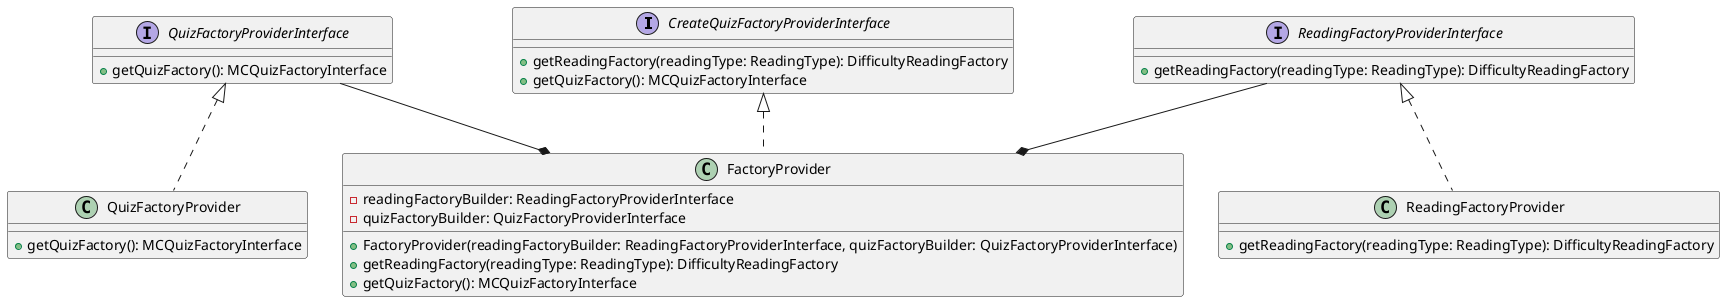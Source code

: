 @startuml
interface CreateQuizFactoryProviderInterface
{
+getReadingFactory(readingType: ReadingType): DifficultyReadingFactory
+getQuizFactory(): MCQuizFactoryInterface
}

interface QuizFactoryProviderInterface
{
+getQuizFactory(): MCQuizFactoryInterface
}

interface ReadingFactoryProviderInterface
{
+getReadingFactory(readingType: ReadingType): DifficultyReadingFactory
}

class FactoryProvider
{
-readingFactoryBuilder: ReadingFactoryProviderInterface
-quizFactoryBuilder: QuizFactoryProviderInterface

+FactoryProvider(readingFactoryBuilder: ReadingFactoryProviderInterface, quizFactoryBuilder: QuizFactoryProviderInterface)
+getReadingFactory(readingType: ReadingType): DifficultyReadingFactory
+getQuizFactory(): MCQuizFactoryInterface
}

class ReadingFactoryProvider
{
+getReadingFactory(readingType: ReadingType): DifficultyReadingFactory
}

class QuizFactoryProvider
{
+getQuizFactory(): MCQuizFactoryInterface
}

CreateQuizFactoryProviderInterface <|.. FactoryProvider
ReadingFactoryProviderInterface <|.. ReadingFactoryProvider
QuizFactoryProviderInterface <|.. QuizFactoryProvider

ReadingFactoryProviderInterface --* FactoryProvider
QuizFactoryProviderInterface --* FactoryProvider
@enduml